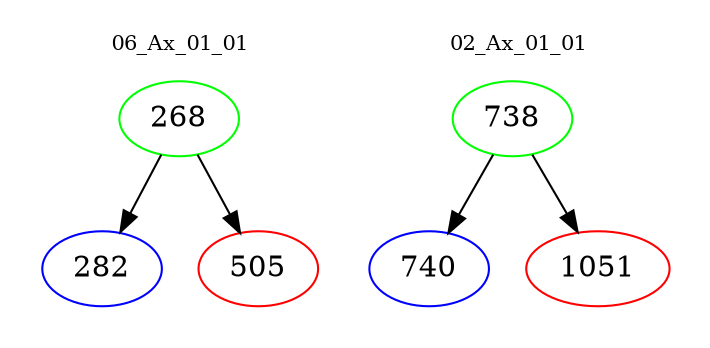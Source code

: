 digraph{
subgraph cluster_0 {
color = white
label = "06_Ax_01_01";
fontsize=10;
T0_268 [label="268", color="green"]
T0_268 -> T0_282 [color="black"]
T0_282 [label="282", color="blue"]
T0_268 -> T0_505 [color="black"]
T0_505 [label="505", color="red"]
}
subgraph cluster_1 {
color = white
label = "02_Ax_01_01";
fontsize=10;
T1_738 [label="738", color="green"]
T1_738 -> T1_740 [color="black"]
T1_740 [label="740", color="blue"]
T1_738 -> T1_1051 [color="black"]
T1_1051 [label="1051", color="red"]
}
}
